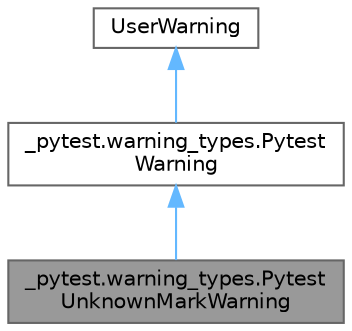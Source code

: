 digraph "_pytest.warning_types.PytestUnknownMarkWarning"
{
 // LATEX_PDF_SIZE
  bgcolor="transparent";
  edge [fontname=Helvetica,fontsize=10,labelfontname=Helvetica,labelfontsize=10];
  node [fontname=Helvetica,fontsize=10,shape=box,height=0.2,width=0.4];
  Node1 [id="Node000001",label="_pytest.warning_types.Pytest\lUnknownMarkWarning",height=0.2,width=0.4,color="gray40", fillcolor="grey60", style="filled", fontcolor="black",tooltip=" "];
  Node2 -> Node1 [id="edge1_Node000001_Node000002",dir="back",color="steelblue1",style="solid",tooltip=" "];
  Node2 [id="Node000002",label="_pytest.warning_types.Pytest\lWarning",height=0.2,width=0.4,color="gray40", fillcolor="white", style="filled",URL="$class__pytest_1_1warning__types_1_1PytestWarning.html",tooltip=" "];
  Node3 -> Node2 [id="edge2_Node000002_Node000003",dir="back",color="steelblue1",style="solid",tooltip=" "];
  Node3 [id="Node000003",label="UserWarning",height=0.2,width=0.4,color="gray40", fillcolor="white", style="filled",tooltip=" "];
}
